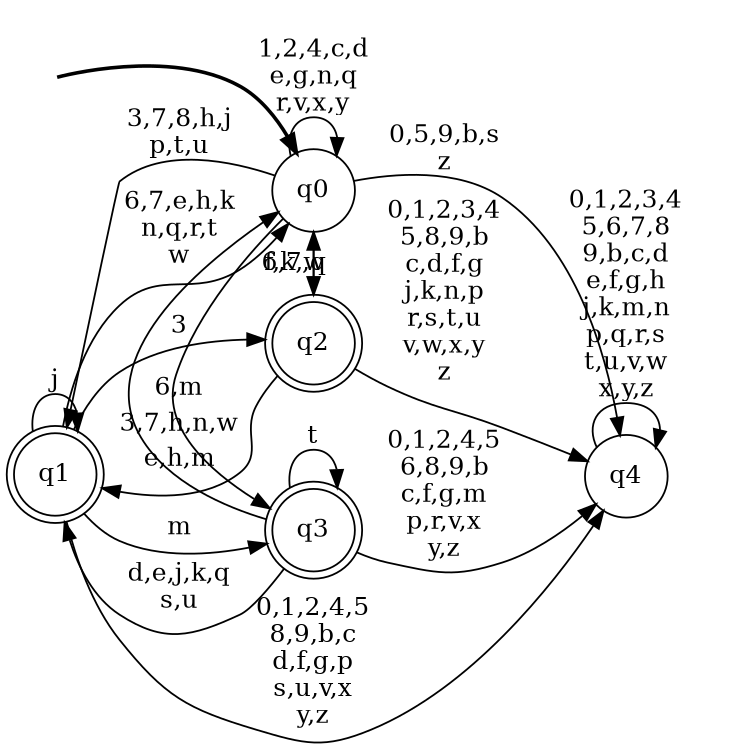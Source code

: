 digraph BlueStar {
__start0 [style = invis, shape = none, label = "", width = 0, height = 0];

rankdir=LR;
size="8,5";

s0 [style="filled", color="black", fillcolor="white" shape="circle", label="q0"];
s1 [style="rounded,filled", color="black", fillcolor="white" shape="doublecircle", label="q1"];
s2 [style="rounded,filled", color="black", fillcolor="white" shape="doublecircle", label="q2"];
s3 [style="rounded,filled", color="black", fillcolor="white" shape="doublecircle", label="q3"];
s4 [style="filled", color="black", fillcolor="white" shape="circle", label="q4"];
subgraph cluster_main { 
	graph [pad=".75", ranksep="0.15", nodesep="0.15"];
	 style=invis; 
	__start0 -> s0 [penwidth=2];
}
s0 -> s0 [label="1,2,4,c,d\ne,g,n,q\nr,v,x,y"];
s0 -> s1 [label="3,7,8,h,j\np,t,u"];
s0 -> s2 [label="f,k,w"];
s0 -> s3 [label="6,m"];
s0 -> s4 [label="0,5,9,b,s\nz"];
s1 -> s0 [label="6,7,e,h,k\nn,q,r,t\nw"];
s1 -> s1 [label="j"];
s1 -> s2 [label="3"];
s1 -> s3 [label="m"];
s1 -> s4 [label="0,1,2,4,5\n8,9,b,c\nd,f,g,p\ns,u,v,x\ny,z"];
s2 -> s0 [label="6,7,q"];
s2 -> s1 [label="e,h,m"];
s2 -> s4 [label="0,1,2,3,4\n5,8,9,b\nc,d,f,g\nj,k,n,p\nr,s,t,u\nv,w,x,y\nz"];
s3 -> s0 [label="3,7,h,n,w"];
s3 -> s1 [label="d,e,j,k,q\ns,u"];
s3 -> s3 [label="t"];
s3 -> s4 [label="0,1,2,4,5\n6,8,9,b\nc,f,g,m\np,r,v,x\ny,z"];
s4 -> s4 [label="0,1,2,3,4\n5,6,7,8\n9,b,c,d\ne,f,g,h\nj,k,m,n\np,q,r,s\nt,u,v,w\nx,y,z"];

}